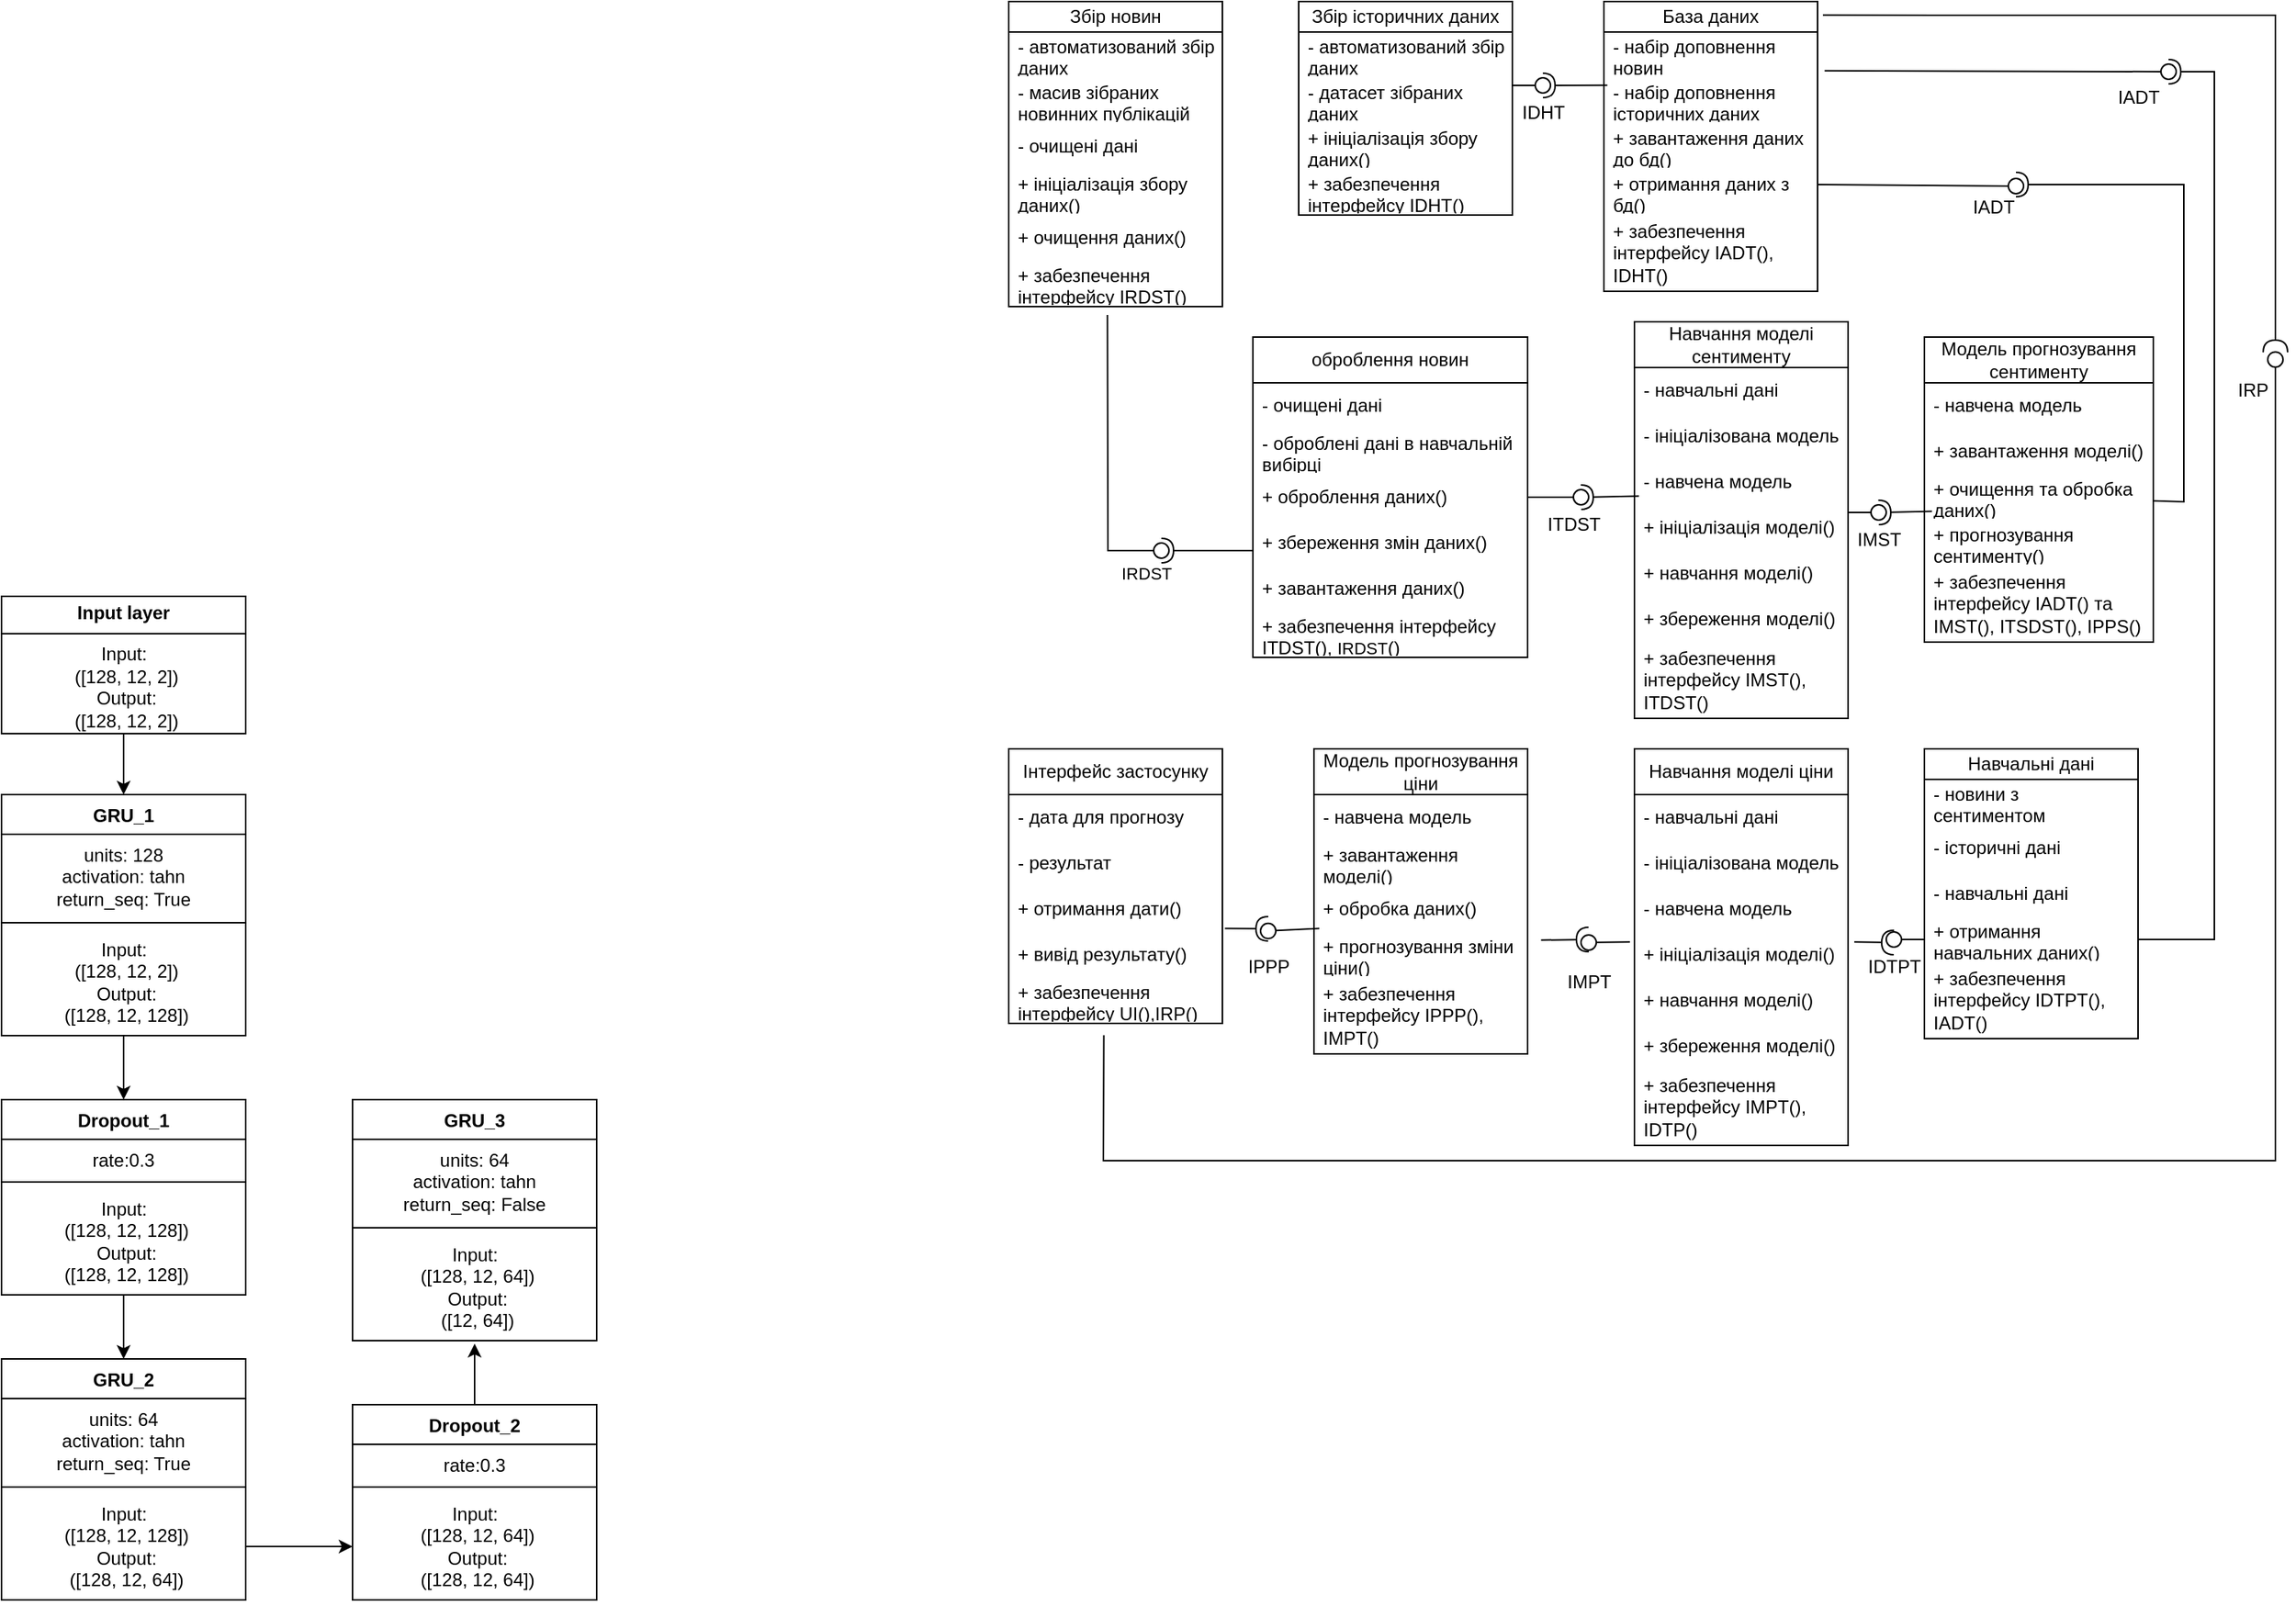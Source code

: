 <mxfile version="24.4.4" type="github">
  <diagram name="Page-1" id="M6WX8ptpPhpakJDy2QEp">
    <mxGraphModel dx="1977" dy="740" grid="1" gridSize="10" guides="1" tooltips="1" connect="1" arrows="1" fold="1" page="1" pageScale="1" pageWidth="850" pageHeight="1100" math="0" shadow="0">
      <root>
        <mxCell id="0" />
        <mxCell id="1" parent="0" />
        <mxCell id="2dCvmDyXezsV4eDbVFPW-2" value="Збір новин" style="swimlane;fontStyle=0;childLayout=stackLayout;horizontal=1;startSize=20;horizontalStack=0;resizeParent=1;resizeParentMax=0;resizeLast=0;collapsible=1;marginBottom=0;whiteSpace=wrap;html=1;" parent="1" vertex="1">
          <mxGeometry x="-110" y="240" width="140" height="200" as="geometry">
            <mxRectangle x="60" y="530" width="100" height="30" as="alternateBounds" />
          </mxGeometry>
        </mxCell>
        <mxCell id="2dCvmDyXezsV4eDbVFPW-3" value="- автоматизований збір даних" style="text;strokeColor=none;fillColor=none;align=left;verticalAlign=middle;spacingLeft=4;spacingRight=4;overflow=hidden;points=[[0,0.5],[1,0.5]];portConstraint=eastwest;rotatable=0;whiteSpace=wrap;html=1;" parent="2dCvmDyXezsV4eDbVFPW-2" vertex="1">
          <mxGeometry y="20" width="140" height="30" as="geometry" />
        </mxCell>
        <mxCell id="2dCvmDyXezsV4eDbVFPW-4" value="- масив зібраних новинних публікацій" style="text;strokeColor=none;fillColor=none;align=left;verticalAlign=middle;spacingLeft=4;spacingRight=4;overflow=hidden;points=[[0,0.5],[1,0.5]];portConstraint=eastwest;rotatable=0;whiteSpace=wrap;html=1;" parent="2dCvmDyXezsV4eDbVFPW-2" vertex="1">
          <mxGeometry y="50" width="140" height="30" as="geometry" />
        </mxCell>
        <mxCell id="2dCvmDyXezsV4eDbVFPW-83" value="- очищені дані" style="text;strokeColor=none;fillColor=none;align=left;verticalAlign=middle;spacingLeft=4;spacingRight=4;overflow=hidden;points=[[0,0.5],[1,0.5]];portConstraint=eastwest;rotatable=0;whiteSpace=wrap;html=1;" parent="2dCvmDyXezsV4eDbVFPW-2" vertex="1">
          <mxGeometry y="80" width="140" height="30" as="geometry" />
        </mxCell>
        <mxCell id="2dCvmDyXezsV4eDbVFPW-14" value="+ ініціалізація збору даних()" style="text;strokeColor=none;fillColor=none;align=left;verticalAlign=middle;spacingLeft=4;spacingRight=4;overflow=hidden;points=[[0,0.5],[1,0.5]];portConstraint=eastwest;rotatable=0;whiteSpace=wrap;html=1;" parent="2dCvmDyXezsV4eDbVFPW-2" vertex="1">
          <mxGeometry y="110" width="140" height="30" as="geometry" />
        </mxCell>
        <mxCell id="2dCvmDyXezsV4eDbVFPW-84" value="+ очищення даних()" style="text;strokeColor=none;fillColor=none;align=left;verticalAlign=middle;spacingLeft=4;spacingRight=4;overflow=hidden;points=[[0,0.5],[1,0.5]];portConstraint=eastwest;rotatable=0;whiteSpace=wrap;html=1;" parent="2dCvmDyXezsV4eDbVFPW-2" vertex="1">
          <mxGeometry y="140" width="140" height="30" as="geometry" />
        </mxCell>
        <mxCell id="2dCvmDyXezsV4eDbVFPW-5" value="+ забезпечення інтерфейсу IRDST()" style="text;strokeColor=none;fillColor=none;align=left;verticalAlign=middle;spacingLeft=4;spacingRight=4;overflow=hidden;points=[[0,0.5],[1,0.5]];portConstraint=eastwest;rotatable=0;whiteSpace=wrap;html=1;" parent="2dCvmDyXezsV4eDbVFPW-2" vertex="1">
          <mxGeometry y="170" width="140" height="30" as="geometry" />
        </mxCell>
        <mxCell id="2dCvmDyXezsV4eDbVFPW-15" value="оброблення новин" style="swimlane;fontStyle=0;childLayout=stackLayout;horizontal=1;startSize=30;horizontalStack=0;resizeParent=1;resizeParentMax=0;resizeLast=0;collapsible=1;marginBottom=0;whiteSpace=wrap;html=1;" parent="1" vertex="1">
          <mxGeometry x="50" y="460" width="180" height="210" as="geometry">
            <mxRectangle x="60" y="530" width="100" height="30" as="alternateBounds" />
          </mxGeometry>
        </mxCell>
        <mxCell id="2dCvmDyXezsV4eDbVFPW-17" value="- очищені дані" style="text;strokeColor=none;fillColor=none;align=left;verticalAlign=middle;spacingLeft=4;spacingRight=4;overflow=hidden;points=[[0,0.5],[1,0.5]];portConstraint=eastwest;rotatable=0;whiteSpace=wrap;html=1;" parent="2dCvmDyXezsV4eDbVFPW-15" vertex="1">
          <mxGeometry y="30" width="180" height="30" as="geometry" />
        </mxCell>
        <mxCell id="2dCvmDyXezsV4eDbVFPW-29" value="- оброблені дані в навчальній вибірці" style="text;strokeColor=none;fillColor=none;align=left;verticalAlign=middle;spacingLeft=4;spacingRight=4;overflow=hidden;points=[[0,0.5],[1,0.5]];portConstraint=eastwest;rotatable=0;whiteSpace=wrap;html=1;" parent="2dCvmDyXezsV4eDbVFPW-15" vertex="1">
          <mxGeometry y="60" width="180" height="30" as="geometry" />
        </mxCell>
        <mxCell id="2dCvmDyXezsV4eDbVFPW-30" value="+ оброблення даних()" style="text;strokeColor=none;fillColor=none;align=left;verticalAlign=middle;spacingLeft=4;spacingRight=4;overflow=hidden;points=[[0,0.5],[1,0.5]];portConstraint=eastwest;rotatable=0;whiteSpace=wrap;html=1;" parent="2dCvmDyXezsV4eDbVFPW-15" vertex="1">
          <mxGeometry y="90" width="180" height="30" as="geometry" />
        </mxCell>
        <mxCell id="2dCvmDyXezsV4eDbVFPW-20" value="+ збереження змін даних()" style="text;strokeColor=none;fillColor=none;align=left;verticalAlign=middle;spacingLeft=4;spacingRight=4;overflow=hidden;points=[[0,0.5],[1,0.5]];portConstraint=eastwest;rotatable=0;whiteSpace=wrap;html=1;" parent="2dCvmDyXezsV4eDbVFPW-15" vertex="1">
          <mxGeometry y="120" width="180" height="30" as="geometry" />
        </mxCell>
        <mxCell id="2dCvmDyXezsV4eDbVFPW-19" value="+ завантаження даних()" style="text;strokeColor=none;fillColor=none;align=left;verticalAlign=middle;spacingLeft=4;spacingRight=4;overflow=hidden;points=[[0,0.5],[1,0.5]];portConstraint=eastwest;rotatable=0;whiteSpace=wrap;html=1;" parent="2dCvmDyXezsV4eDbVFPW-15" vertex="1">
          <mxGeometry y="150" width="180" height="30" as="geometry" />
        </mxCell>
        <mxCell id="2dCvmDyXezsV4eDbVFPW-21" value="+ забезпечення інтерфейсу ITDST(),&amp;nbsp;&lt;span style=&quot;font-size: 11px; text-align: center; text-wrap: nowrap; background-color: rgb(255, 255, 255);&quot;&gt;IRDST&lt;/span&gt;()" style="text;strokeColor=none;fillColor=none;align=left;verticalAlign=middle;spacingLeft=4;spacingRight=4;overflow=hidden;points=[[0,0.5],[1,0.5]];portConstraint=eastwest;rotatable=0;whiteSpace=wrap;html=1;" parent="2dCvmDyXezsV4eDbVFPW-15" vertex="1">
          <mxGeometry y="180" width="180" height="30" as="geometry" />
        </mxCell>
        <mxCell id="2dCvmDyXezsV4eDbVFPW-22" value="Навчання моделі сентименту" style="swimlane;fontStyle=0;childLayout=stackLayout;horizontal=1;startSize=30;horizontalStack=0;resizeParent=1;resizeParentMax=0;resizeLast=0;collapsible=1;marginBottom=0;whiteSpace=wrap;html=1;" parent="1" vertex="1">
          <mxGeometry x="300" y="450" width="140" height="260" as="geometry">
            <mxRectangle x="60" y="530" width="100" height="30" as="alternateBounds" />
          </mxGeometry>
        </mxCell>
        <mxCell id="2dCvmDyXezsV4eDbVFPW-31" value="- навчальні дані" style="text;strokeColor=none;fillColor=none;align=left;verticalAlign=middle;spacingLeft=4;spacingRight=4;overflow=hidden;points=[[0,0.5],[1,0.5]];portConstraint=eastwest;rotatable=0;whiteSpace=wrap;html=1;" parent="2dCvmDyXezsV4eDbVFPW-22" vertex="1">
          <mxGeometry y="30" width="140" height="30" as="geometry" />
        </mxCell>
        <mxCell id="2dCvmDyXezsV4eDbVFPW-23" value="- ініціалізована модель" style="text;strokeColor=none;fillColor=none;align=left;verticalAlign=middle;spacingLeft=4;spacingRight=4;overflow=hidden;points=[[0,0.5],[1,0.5]];portConstraint=eastwest;rotatable=0;whiteSpace=wrap;html=1;" parent="2dCvmDyXezsV4eDbVFPW-22" vertex="1">
          <mxGeometry y="60" width="140" height="30" as="geometry" />
        </mxCell>
        <mxCell id="2dCvmDyXezsV4eDbVFPW-24" value="- навчена модель" style="text;strokeColor=none;fillColor=none;align=left;verticalAlign=middle;spacingLeft=4;spacingRight=4;overflow=hidden;points=[[0,0.5],[1,0.5]];portConstraint=eastwest;rotatable=0;whiteSpace=wrap;html=1;" parent="2dCvmDyXezsV4eDbVFPW-22" vertex="1">
          <mxGeometry y="90" width="140" height="30" as="geometry" />
        </mxCell>
        <mxCell id="2dCvmDyXezsV4eDbVFPW-25" value="+ ініціалізація моделі()" style="text;strokeColor=none;fillColor=none;align=left;verticalAlign=middle;spacingLeft=4;spacingRight=4;overflow=hidden;points=[[0,0.5],[1,0.5]];portConstraint=eastwest;rotatable=0;whiteSpace=wrap;html=1;" parent="2dCvmDyXezsV4eDbVFPW-22" vertex="1">
          <mxGeometry y="120" width="140" height="30" as="geometry" />
        </mxCell>
        <mxCell id="2dCvmDyXezsV4eDbVFPW-26" value="+ навчання моделі()" style="text;strokeColor=none;fillColor=none;align=left;verticalAlign=middle;spacingLeft=4;spacingRight=4;overflow=hidden;points=[[0,0.5],[1,0.5]];portConstraint=eastwest;rotatable=0;whiteSpace=wrap;html=1;" parent="2dCvmDyXezsV4eDbVFPW-22" vertex="1">
          <mxGeometry y="150" width="140" height="30" as="geometry" />
        </mxCell>
        <mxCell id="2dCvmDyXezsV4eDbVFPW-27" value="+ збереження моделі()" style="text;strokeColor=none;fillColor=none;align=left;verticalAlign=middle;spacingLeft=4;spacingRight=4;overflow=hidden;points=[[0,0.5],[1,0.5]];portConstraint=eastwest;rotatable=0;whiteSpace=wrap;html=1;" parent="2dCvmDyXezsV4eDbVFPW-22" vertex="1">
          <mxGeometry y="180" width="140" height="30" as="geometry" />
        </mxCell>
        <mxCell id="2dCvmDyXezsV4eDbVFPW-28" value="+ забезпечення інтерфейсу IMST(), ITDST()" style="text;strokeColor=none;fillColor=none;align=left;verticalAlign=middle;spacingLeft=4;spacingRight=4;overflow=hidden;points=[[0,0.5],[1,0.5]];portConstraint=eastwest;rotatable=0;whiteSpace=wrap;html=1;" parent="2dCvmDyXezsV4eDbVFPW-22" vertex="1">
          <mxGeometry y="210" width="140" height="50" as="geometry" />
        </mxCell>
        <mxCell id="2dCvmDyXezsV4eDbVFPW-32" value="Модель прогнозування сентименту" style="swimlane;fontStyle=0;childLayout=stackLayout;horizontal=1;startSize=30;horizontalStack=0;resizeParent=1;resizeParentMax=0;resizeLast=0;collapsible=1;marginBottom=0;whiteSpace=wrap;html=1;" parent="1" vertex="1">
          <mxGeometry x="490" y="460" width="150" height="200" as="geometry">
            <mxRectangle x="60" y="530" width="100" height="30" as="alternateBounds" />
          </mxGeometry>
        </mxCell>
        <mxCell id="2dCvmDyXezsV4eDbVFPW-33" value="- навчена модель" style="text;strokeColor=none;fillColor=none;align=left;verticalAlign=middle;spacingLeft=4;spacingRight=4;overflow=hidden;points=[[0,0.5],[1,0.5]];portConstraint=eastwest;rotatable=0;whiteSpace=wrap;html=1;" parent="2dCvmDyXezsV4eDbVFPW-32" vertex="1">
          <mxGeometry y="30" width="150" height="30" as="geometry" />
        </mxCell>
        <mxCell id="2dCvmDyXezsV4eDbVFPW-36" value="+ завантаження моделі()" style="text;strokeColor=none;fillColor=none;align=left;verticalAlign=middle;spacingLeft=4;spacingRight=4;overflow=hidden;points=[[0,0.5],[1,0.5]];portConstraint=eastwest;rotatable=0;whiteSpace=wrap;html=1;" parent="2dCvmDyXezsV4eDbVFPW-32" vertex="1">
          <mxGeometry y="60" width="150" height="30" as="geometry" />
        </mxCell>
        <mxCell id="2dCvmDyXezsV4eDbVFPW-37" value="+ очищення та обробка даних()" style="text;strokeColor=none;fillColor=none;align=left;verticalAlign=middle;spacingLeft=4;spacingRight=4;overflow=hidden;points=[[0,0.5],[1,0.5]];portConstraint=eastwest;rotatable=0;whiteSpace=wrap;html=1;" parent="2dCvmDyXezsV4eDbVFPW-32" vertex="1">
          <mxGeometry y="90" width="150" height="30" as="geometry" />
        </mxCell>
        <mxCell id="2dCvmDyXezsV4eDbVFPW-38" value="+ прогнозування сентименту()" style="text;strokeColor=none;fillColor=none;align=left;verticalAlign=middle;spacingLeft=4;spacingRight=4;overflow=hidden;points=[[0,0.5],[1,0.5]];portConstraint=eastwest;rotatable=0;whiteSpace=wrap;html=1;" parent="2dCvmDyXezsV4eDbVFPW-32" vertex="1">
          <mxGeometry y="120" width="150" height="30" as="geometry" />
        </mxCell>
        <mxCell id="2dCvmDyXezsV4eDbVFPW-39" value="+ забезпечення інтерфейсу IADT() та IMST(), ITSDST(), IPPS()" style="text;strokeColor=none;fillColor=none;align=left;verticalAlign=middle;spacingLeft=4;spacingRight=4;overflow=hidden;points=[[0,0.5],[1,0.5]];portConstraint=eastwest;rotatable=0;whiteSpace=wrap;html=1;" parent="2dCvmDyXezsV4eDbVFPW-32" vertex="1">
          <mxGeometry y="150" width="150" height="50" as="geometry" />
        </mxCell>
        <mxCell id="2dCvmDyXezsV4eDbVFPW-40" value="Збір історичних даних" style="swimlane;fontStyle=0;childLayout=stackLayout;horizontal=1;startSize=20;horizontalStack=0;resizeParent=1;resizeParentMax=0;resizeLast=0;collapsible=1;marginBottom=0;whiteSpace=wrap;html=1;" parent="1" vertex="1">
          <mxGeometry x="80" y="240" width="140" height="140" as="geometry">
            <mxRectangle x="60" y="530" width="100" height="30" as="alternateBounds" />
          </mxGeometry>
        </mxCell>
        <mxCell id="2dCvmDyXezsV4eDbVFPW-41" value="- автоматизований збір даних" style="text;strokeColor=none;fillColor=none;align=left;verticalAlign=middle;spacingLeft=4;spacingRight=4;overflow=hidden;points=[[0,0.5],[1,0.5]];portConstraint=eastwest;rotatable=0;whiteSpace=wrap;html=1;" parent="2dCvmDyXezsV4eDbVFPW-40" vertex="1">
          <mxGeometry y="20" width="140" height="30" as="geometry" />
        </mxCell>
        <mxCell id="2dCvmDyXezsV4eDbVFPW-42" value="- датасет зібраних даних" style="text;strokeColor=none;fillColor=none;align=left;verticalAlign=middle;spacingLeft=4;spacingRight=4;overflow=hidden;points=[[0,0.5],[1,0.5]];portConstraint=eastwest;rotatable=0;whiteSpace=wrap;html=1;" parent="2dCvmDyXezsV4eDbVFPW-40" vertex="1">
          <mxGeometry y="50" width="140" height="30" as="geometry" />
        </mxCell>
        <mxCell id="2dCvmDyXezsV4eDbVFPW-43" value="+ ініціалізація збору даних()" style="text;strokeColor=none;fillColor=none;align=left;verticalAlign=middle;spacingLeft=4;spacingRight=4;overflow=hidden;points=[[0,0.5],[1,0.5]];portConstraint=eastwest;rotatable=0;whiteSpace=wrap;html=1;" parent="2dCvmDyXezsV4eDbVFPW-40" vertex="1">
          <mxGeometry y="80" width="140" height="30" as="geometry" />
        </mxCell>
        <mxCell id="2dCvmDyXezsV4eDbVFPW-44" value="+ забезпечення інтерфейсу IDHT()" style="text;strokeColor=none;fillColor=none;align=left;verticalAlign=middle;spacingLeft=4;spacingRight=4;overflow=hidden;points=[[0,0.5],[1,0.5]];portConstraint=eastwest;rotatable=0;whiteSpace=wrap;html=1;" parent="2dCvmDyXezsV4eDbVFPW-40" vertex="1">
          <mxGeometry y="110" width="140" height="30" as="geometry" />
        </mxCell>
        <mxCell id="2dCvmDyXezsV4eDbVFPW-46" value="База даних" style="swimlane;fontStyle=0;childLayout=stackLayout;horizontal=1;startSize=20;horizontalStack=0;resizeParent=1;resizeParentMax=0;resizeLast=0;collapsible=1;marginBottom=0;whiteSpace=wrap;html=1;" parent="1" vertex="1">
          <mxGeometry x="280" y="240" width="140" height="190" as="geometry">
            <mxRectangle x="60" y="530" width="100" height="30" as="alternateBounds" />
          </mxGeometry>
        </mxCell>
        <mxCell id="2dCvmDyXezsV4eDbVFPW-47" value="- набір доповнення новин" style="text;strokeColor=none;fillColor=none;align=left;verticalAlign=middle;spacingLeft=4;spacingRight=4;overflow=hidden;points=[[0,0.5],[1,0.5]];portConstraint=eastwest;rotatable=0;whiteSpace=wrap;html=1;" parent="2dCvmDyXezsV4eDbVFPW-46" vertex="1">
          <mxGeometry y="20" width="140" height="30" as="geometry" />
        </mxCell>
        <mxCell id="2dCvmDyXezsV4eDbVFPW-48" value="- набір доповнення історичних даних" style="text;strokeColor=none;fillColor=none;align=left;verticalAlign=middle;spacingLeft=4;spacingRight=4;overflow=hidden;points=[[0,0.5],[1,0.5]];portConstraint=eastwest;rotatable=0;whiteSpace=wrap;html=1;" parent="2dCvmDyXezsV4eDbVFPW-46" vertex="1">
          <mxGeometry y="50" width="140" height="30" as="geometry" />
        </mxCell>
        <mxCell id="2dCvmDyXezsV4eDbVFPW-49" value="+ завантаження даних до бд()" style="text;strokeColor=none;fillColor=none;align=left;verticalAlign=middle;spacingLeft=4;spacingRight=4;overflow=hidden;points=[[0,0.5],[1,0.5]];portConstraint=eastwest;rotatable=0;whiteSpace=wrap;html=1;" parent="2dCvmDyXezsV4eDbVFPW-46" vertex="1">
          <mxGeometry y="80" width="140" height="30" as="geometry" />
        </mxCell>
        <mxCell id="2dCvmDyXezsV4eDbVFPW-51" value="+ отримання даних з бд()" style="text;strokeColor=none;fillColor=none;align=left;verticalAlign=middle;spacingLeft=4;spacingRight=4;overflow=hidden;points=[[0,0.5],[1,0.5]];portConstraint=eastwest;rotatable=0;whiteSpace=wrap;html=1;" parent="2dCvmDyXezsV4eDbVFPW-46" vertex="1">
          <mxGeometry y="110" width="140" height="30" as="geometry" />
        </mxCell>
        <mxCell id="2dCvmDyXezsV4eDbVFPW-50" value="+ забезпечення інтерфейсу IADT(), IDHT()" style="text;strokeColor=none;fillColor=none;align=left;verticalAlign=middle;spacingLeft=4;spacingRight=4;overflow=hidden;points=[[0,0.5],[1,0.5]];portConstraint=eastwest;rotatable=0;whiteSpace=wrap;html=1;" parent="2dCvmDyXezsV4eDbVFPW-46" vertex="1">
          <mxGeometry y="140" width="140" height="50" as="geometry" />
        </mxCell>
        <mxCell id="2dCvmDyXezsV4eDbVFPW-52" value="Навчальні дані" style="swimlane;fontStyle=0;childLayout=stackLayout;horizontal=1;startSize=20;horizontalStack=0;resizeParent=1;resizeParentMax=0;resizeLast=0;collapsible=1;marginBottom=0;whiteSpace=wrap;html=1;" parent="1" vertex="1">
          <mxGeometry x="490" y="730" width="140" height="190" as="geometry">
            <mxRectangle x="60" y="530" width="100" height="30" as="alternateBounds" />
          </mxGeometry>
        </mxCell>
        <mxCell id="2dCvmDyXezsV4eDbVFPW-53" value="- новини з сентиментом" style="text;strokeColor=none;fillColor=none;align=left;verticalAlign=middle;spacingLeft=4;spacingRight=4;overflow=hidden;points=[[0,0.5],[1,0.5]];portConstraint=eastwest;rotatable=0;whiteSpace=wrap;html=1;" parent="2dCvmDyXezsV4eDbVFPW-52" vertex="1">
          <mxGeometry y="20" width="140" height="30" as="geometry" />
        </mxCell>
        <mxCell id="2dCvmDyXezsV4eDbVFPW-54" value="- історичні дані" style="text;strokeColor=none;fillColor=none;align=left;verticalAlign=middle;spacingLeft=4;spacingRight=4;overflow=hidden;points=[[0,0.5],[1,0.5]];portConstraint=eastwest;rotatable=0;whiteSpace=wrap;html=1;" parent="2dCvmDyXezsV4eDbVFPW-52" vertex="1">
          <mxGeometry y="50" width="140" height="30" as="geometry" />
        </mxCell>
        <mxCell id="2dCvmDyXezsV4eDbVFPW-58" value="- навчальні дані" style="text;strokeColor=none;fillColor=none;align=left;verticalAlign=middle;spacingLeft=4;spacingRight=4;overflow=hidden;points=[[0,0.5],[1,0.5]];portConstraint=eastwest;rotatable=0;whiteSpace=wrap;html=1;" parent="2dCvmDyXezsV4eDbVFPW-52" vertex="1">
          <mxGeometry y="80" width="140" height="30" as="geometry" />
        </mxCell>
        <mxCell id="2dCvmDyXezsV4eDbVFPW-55" value="+ отримання навчальних даних()" style="text;strokeColor=none;fillColor=none;align=left;verticalAlign=middle;spacingLeft=4;spacingRight=4;overflow=hidden;points=[[0,0.5],[1,0.5]];portConstraint=eastwest;rotatable=0;whiteSpace=wrap;html=1;" parent="2dCvmDyXezsV4eDbVFPW-52" vertex="1">
          <mxGeometry y="110" width="140" height="30" as="geometry" />
        </mxCell>
        <mxCell id="2dCvmDyXezsV4eDbVFPW-57" value="+ забезпечення інтерфейсу IDTPT(), IADT()" style="text;strokeColor=none;fillColor=none;align=left;verticalAlign=middle;spacingLeft=4;spacingRight=4;overflow=hidden;points=[[0,0.5],[1,0.5]];portConstraint=eastwest;rotatable=0;whiteSpace=wrap;html=1;" parent="2dCvmDyXezsV4eDbVFPW-52" vertex="1">
          <mxGeometry y="140" width="140" height="50" as="geometry" />
        </mxCell>
        <mxCell id="2dCvmDyXezsV4eDbVFPW-59" value="Навчання моделі ціни" style="swimlane;fontStyle=0;childLayout=stackLayout;horizontal=1;startSize=30;horizontalStack=0;resizeParent=1;resizeParentMax=0;resizeLast=0;collapsible=1;marginBottom=0;whiteSpace=wrap;html=1;" parent="1" vertex="1">
          <mxGeometry x="300" y="730" width="140" height="260" as="geometry">
            <mxRectangle x="60" y="530" width="100" height="30" as="alternateBounds" />
          </mxGeometry>
        </mxCell>
        <mxCell id="2dCvmDyXezsV4eDbVFPW-60" value="- навчальні дані" style="text;strokeColor=none;fillColor=none;align=left;verticalAlign=middle;spacingLeft=4;spacingRight=4;overflow=hidden;points=[[0,0.5],[1,0.5]];portConstraint=eastwest;rotatable=0;whiteSpace=wrap;html=1;" parent="2dCvmDyXezsV4eDbVFPW-59" vertex="1">
          <mxGeometry y="30" width="140" height="30" as="geometry" />
        </mxCell>
        <mxCell id="2dCvmDyXezsV4eDbVFPW-61" value="- ініціалізована модель" style="text;strokeColor=none;fillColor=none;align=left;verticalAlign=middle;spacingLeft=4;spacingRight=4;overflow=hidden;points=[[0,0.5],[1,0.5]];portConstraint=eastwest;rotatable=0;whiteSpace=wrap;html=1;" parent="2dCvmDyXezsV4eDbVFPW-59" vertex="1">
          <mxGeometry y="60" width="140" height="30" as="geometry" />
        </mxCell>
        <mxCell id="2dCvmDyXezsV4eDbVFPW-62" value="- навчена модель" style="text;strokeColor=none;fillColor=none;align=left;verticalAlign=middle;spacingLeft=4;spacingRight=4;overflow=hidden;points=[[0,0.5],[1,0.5]];portConstraint=eastwest;rotatable=0;whiteSpace=wrap;html=1;" parent="2dCvmDyXezsV4eDbVFPW-59" vertex="1">
          <mxGeometry y="90" width="140" height="30" as="geometry" />
        </mxCell>
        <mxCell id="2dCvmDyXezsV4eDbVFPW-63" value="+ ініціалізація моделі()" style="text;strokeColor=none;fillColor=none;align=left;verticalAlign=middle;spacingLeft=4;spacingRight=4;overflow=hidden;points=[[0,0.5],[1,0.5]];portConstraint=eastwest;rotatable=0;whiteSpace=wrap;html=1;" parent="2dCvmDyXezsV4eDbVFPW-59" vertex="1">
          <mxGeometry y="120" width="140" height="30" as="geometry" />
        </mxCell>
        <mxCell id="2dCvmDyXezsV4eDbVFPW-64" value="+ навчання моделі()" style="text;strokeColor=none;fillColor=none;align=left;verticalAlign=middle;spacingLeft=4;spacingRight=4;overflow=hidden;points=[[0,0.5],[1,0.5]];portConstraint=eastwest;rotatable=0;whiteSpace=wrap;html=1;" parent="2dCvmDyXezsV4eDbVFPW-59" vertex="1">
          <mxGeometry y="150" width="140" height="30" as="geometry" />
        </mxCell>
        <mxCell id="2dCvmDyXezsV4eDbVFPW-65" value="+ збереження моделі()" style="text;strokeColor=none;fillColor=none;align=left;verticalAlign=middle;spacingLeft=4;spacingRight=4;overflow=hidden;points=[[0,0.5],[1,0.5]];portConstraint=eastwest;rotatable=0;whiteSpace=wrap;html=1;" parent="2dCvmDyXezsV4eDbVFPW-59" vertex="1">
          <mxGeometry y="180" width="140" height="30" as="geometry" />
        </mxCell>
        <mxCell id="2dCvmDyXezsV4eDbVFPW-66" value="+ забезпечення інтерфейсу IMPT(), IDTP()" style="text;strokeColor=none;fillColor=none;align=left;verticalAlign=middle;spacingLeft=4;spacingRight=4;overflow=hidden;points=[[0,0.5],[1,0.5]];portConstraint=eastwest;rotatable=0;whiteSpace=wrap;html=1;" parent="2dCvmDyXezsV4eDbVFPW-59" vertex="1">
          <mxGeometry y="210" width="140" height="50" as="geometry" />
        </mxCell>
        <mxCell id="2dCvmDyXezsV4eDbVFPW-67" value="Модель прогнозування ціни" style="swimlane;fontStyle=0;childLayout=stackLayout;horizontal=1;startSize=30;horizontalStack=0;resizeParent=1;resizeParentMax=0;resizeLast=0;collapsible=1;marginBottom=0;whiteSpace=wrap;html=1;" parent="1" vertex="1">
          <mxGeometry x="90" y="730" width="140" height="200" as="geometry">
            <mxRectangle x="60" y="530" width="100" height="30" as="alternateBounds" />
          </mxGeometry>
        </mxCell>
        <mxCell id="2dCvmDyXezsV4eDbVFPW-68" value="- навчена модель" style="text;strokeColor=none;fillColor=none;align=left;verticalAlign=middle;spacingLeft=4;spacingRight=4;overflow=hidden;points=[[0,0.5],[1,0.5]];portConstraint=eastwest;rotatable=0;whiteSpace=wrap;html=1;" parent="2dCvmDyXezsV4eDbVFPW-67" vertex="1">
          <mxGeometry y="30" width="140" height="30" as="geometry" />
        </mxCell>
        <mxCell id="2dCvmDyXezsV4eDbVFPW-71" value="+ завантаження моделі()" style="text;strokeColor=none;fillColor=none;align=left;verticalAlign=middle;spacingLeft=4;spacingRight=4;overflow=hidden;points=[[0,0.5],[1,0.5]];portConstraint=eastwest;rotatable=0;whiteSpace=wrap;html=1;" parent="2dCvmDyXezsV4eDbVFPW-67" vertex="1">
          <mxGeometry y="60" width="140" height="30" as="geometry" />
        </mxCell>
        <mxCell id="2dCvmDyXezsV4eDbVFPW-72" value="+ обробка даних()" style="text;strokeColor=none;fillColor=none;align=left;verticalAlign=middle;spacingLeft=4;spacingRight=4;overflow=hidden;points=[[0,0.5],[1,0.5]];portConstraint=eastwest;rotatable=0;whiteSpace=wrap;html=1;" parent="2dCvmDyXezsV4eDbVFPW-67" vertex="1">
          <mxGeometry y="90" width="140" height="30" as="geometry" />
        </mxCell>
        <mxCell id="2dCvmDyXezsV4eDbVFPW-73" value="+ прогнозування зміни ціни()" style="text;strokeColor=none;fillColor=none;align=left;verticalAlign=middle;spacingLeft=4;spacingRight=4;overflow=hidden;points=[[0,0.5],[1,0.5]];portConstraint=eastwest;rotatable=0;whiteSpace=wrap;html=1;" parent="2dCvmDyXezsV4eDbVFPW-67" vertex="1">
          <mxGeometry y="120" width="140" height="30" as="geometry" />
        </mxCell>
        <mxCell id="2dCvmDyXezsV4eDbVFPW-74" value="+ забезпечення інтерфейсу IPPP(), IMPT()" style="text;strokeColor=none;fillColor=none;align=left;verticalAlign=middle;spacingLeft=4;spacingRight=4;overflow=hidden;points=[[0,0.5],[1,0.5]];portConstraint=eastwest;rotatable=0;whiteSpace=wrap;html=1;" parent="2dCvmDyXezsV4eDbVFPW-67" vertex="1">
          <mxGeometry y="150" width="140" height="50" as="geometry" />
        </mxCell>
        <mxCell id="2dCvmDyXezsV4eDbVFPW-75" value="Інтерфейс застосунку" style="swimlane;fontStyle=0;childLayout=stackLayout;horizontal=1;startSize=30;horizontalStack=0;resizeParent=1;resizeParentMax=0;resizeLast=0;collapsible=1;marginBottom=0;whiteSpace=wrap;html=1;" parent="1" vertex="1">
          <mxGeometry x="-110" y="730" width="140" height="180" as="geometry">
            <mxRectangle x="60" y="530" width="100" height="30" as="alternateBounds" />
          </mxGeometry>
        </mxCell>
        <mxCell id="2dCvmDyXezsV4eDbVFPW-76" value="- дата для прогнозу" style="text;strokeColor=none;fillColor=none;align=left;verticalAlign=middle;spacingLeft=4;spacingRight=4;overflow=hidden;points=[[0,0.5],[1,0.5]];portConstraint=eastwest;rotatable=0;whiteSpace=wrap;html=1;" parent="2dCvmDyXezsV4eDbVFPW-75" vertex="1">
          <mxGeometry y="30" width="140" height="30" as="geometry" />
        </mxCell>
        <mxCell id="2dCvmDyXezsV4eDbVFPW-77" value="- результат" style="text;strokeColor=none;fillColor=none;align=left;verticalAlign=middle;spacingLeft=4;spacingRight=4;overflow=hidden;points=[[0,0.5],[1,0.5]];portConstraint=eastwest;rotatable=0;whiteSpace=wrap;html=1;" parent="2dCvmDyXezsV4eDbVFPW-75" vertex="1">
          <mxGeometry y="60" width="140" height="30" as="geometry" />
        </mxCell>
        <mxCell id="2dCvmDyXezsV4eDbVFPW-79" value="+ отримання дати()" style="text;strokeColor=none;fillColor=none;align=left;verticalAlign=middle;spacingLeft=4;spacingRight=4;overflow=hidden;points=[[0,0.5],[1,0.5]];portConstraint=eastwest;rotatable=0;whiteSpace=wrap;html=1;" parent="2dCvmDyXezsV4eDbVFPW-75" vertex="1">
          <mxGeometry y="90" width="140" height="30" as="geometry" />
        </mxCell>
        <mxCell id="2dCvmDyXezsV4eDbVFPW-80" value="+ вивід результату()" style="text;strokeColor=none;fillColor=none;align=left;verticalAlign=middle;spacingLeft=4;spacingRight=4;overflow=hidden;points=[[0,0.5],[1,0.5]];portConstraint=eastwest;rotatable=0;whiteSpace=wrap;html=1;" parent="2dCvmDyXezsV4eDbVFPW-75" vertex="1">
          <mxGeometry y="120" width="140" height="30" as="geometry" />
        </mxCell>
        <mxCell id="2dCvmDyXezsV4eDbVFPW-82" value="+ забезпечення інтерфейсу UI(),IRP()" style="text;strokeColor=none;fillColor=none;align=left;verticalAlign=middle;spacingLeft=4;spacingRight=4;overflow=hidden;points=[[0,0.5],[1,0.5]];portConstraint=eastwest;rotatable=0;whiteSpace=wrap;html=1;" parent="2dCvmDyXezsV4eDbVFPW-75" vertex="1">
          <mxGeometry y="150" width="140" height="30" as="geometry" />
        </mxCell>
        <mxCell id="2dCvmDyXezsV4eDbVFPW-94" value="" style="rounded=0;orthogonalLoop=1;jettySize=auto;html=1;endArrow=halfCircle;endFill=0;endSize=6;strokeWidth=1;sketch=0;exitX=-0.002;exitY=-0.333;exitDx=0;exitDy=0;exitPerimeter=0;" parent="1" source="2dCvmDyXezsV4eDbVFPW-19" edge="1">
          <mxGeometry relative="1" as="geometry">
            <mxPoint x="170" y="406" as="sourcePoint" />
            <mxPoint x="-10" y="600" as="targetPoint" />
          </mxGeometry>
        </mxCell>
        <mxCell id="2dCvmDyXezsV4eDbVFPW-95" value="" style="rounded=0;orthogonalLoop=1;jettySize=auto;html=1;endArrow=oval;endFill=0;sketch=0;sourcePerimeterSpacing=0;targetPerimeterSpacing=0;endSize=10;exitX=0.462;exitY=1.185;exitDx=0;exitDy=0;exitPerimeter=0;" parent="1" edge="1" source="2dCvmDyXezsV4eDbVFPW-5">
          <mxGeometry relative="1" as="geometry">
            <mxPoint x="40" y="406" as="sourcePoint" />
            <mxPoint x="-10" y="600" as="targetPoint" />
            <Array as="points">
              <mxPoint x="-45" y="600" />
            </Array>
          </mxGeometry>
        </mxCell>
        <mxCell id="2dCvmDyXezsV4eDbVFPW-135" value="IRDST" style="edgeLabel;html=1;align=center;verticalAlign=middle;resizable=0;points=[];" parent="2dCvmDyXezsV4eDbVFPW-95" vertex="1" connectable="0">
          <mxGeometry x="0.71" y="-10" relative="1" as="geometry">
            <mxPoint x="17" y="5" as="offset" />
          </mxGeometry>
        </mxCell>
        <mxCell id="2dCvmDyXezsV4eDbVFPW-96" value="" style="ellipse;whiteSpace=wrap;html=1;align=center;aspect=fixed;fillColor=none;strokeColor=none;resizable=0;perimeter=centerPerimeter;rotatable=0;allowArrows=0;points=[];outlineConnect=1;" parent="1" vertex="1">
          <mxGeometry x="145" y="401" width="10" height="10" as="geometry" />
        </mxCell>
        <mxCell id="2dCvmDyXezsV4eDbVFPW-106" value="" style="rounded=0;orthogonalLoop=1;jettySize=auto;html=1;endArrow=halfCircle;endFill=0;endSize=6;strokeWidth=1;sketch=0;exitX=0.016;exitY=0.161;exitDx=0;exitDy=0;exitPerimeter=0;" parent="1" source="2dCvmDyXezsV4eDbVFPW-48" target="2dCvmDyXezsV4eDbVFPW-108" edge="1">
          <mxGeometry relative="1" as="geometry">
            <mxPoint x="260" y="295" as="sourcePoint" />
          </mxGeometry>
        </mxCell>
        <mxCell id="2dCvmDyXezsV4eDbVFPW-107" value="" style="rounded=0;orthogonalLoop=1;jettySize=auto;html=1;endArrow=oval;endFill=0;sketch=0;sourcePerimeterSpacing=0;targetPerimeterSpacing=0;endSize=10;" parent="1" target="2dCvmDyXezsV4eDbVFPW-108" edge="1">
          <mxGeometry relative="1" as="geometry">
            <mxPoint x="220" y="295" as="sourcePoint" />
          </mxGeometry>
        </mxCell>
        <mxCell id="2dCvmDyXezsV4eDbVFPW-108" value="" style="ellipse;whiteSpace=wrap;html=1;align=center;aspect=fixed;fillColor=none;strokeColor=none;resizable=0;perimeter=centerPerimeter;rotatable=0;allowArrows=0;points=[];outlineConnect=1;" parent="1" vertex="1">
          <mxGeometry x="235" y="290" width="10" height="10" as="geometry" />
        </mxCell>
        <mxCell id="2dCvmDyXezsV4eDbVFPW-114" value="" style="ellipse;whiteSpace=wrap;html=1;align=center;aspect=fixed;fillColor=none;strokeColor=none;resizable=0;perimeter=centerPerimeter;rotatable=0;allowArrows=0;points=[];outlineConnect=1;" parent="1" vertex="1">
          <mxGeometry x="495" y="360" width="10" height="10" as="geometry" />
        </mxCell>
        <mxCell id="2dCvmDyXezsV4eDbVFPW-115" value="" style="rounded=0;orthogonalLoop=1;jettySize=auto;html=1;endArrow=halfCircle;endFill=0;endSize=6;strokeWidth=1;sketch=0;exitX=1;exitY=0.5;exitDx=0;exitDy=0;" parent="1" source="2dCvmDyXezsV4eDbVFPW-55" target="2dCvmDyXezsV4eDbVFPW-117" edge="1">
          <mxGeometry relative="1" as="geometry">
            <mxPoint x="680" y="870" as="sourcePoint" />
            <Array as="points">
              <mxPoint x="680" y="855" />
              <mxPoint x="680" y="286" />
            </Array>
          </mxGeometry>
        </mxCell>
        <mxCell id="2dCvmDyXezsV4eDbVFPW-116" value="" style="rounded=0;orthogonalLoop=1;jettySize=auto;html=1;endArrow=oval;endFill=0;sketch=0;sourcePerimeterSpacing=0;targetPerimeterSpacing=0;endSize=10;exitX=1.033;exitY=-0.153;exitDx=0;exitDy=0;exitPerimeter=0;" parent="1" source="2dCvmDyXezsV4eDbVFPW-48" target="2dCvmDyXezsV4eDbVFPW-117" edge="1">
          <mxGeometry relative="1" as="geometry">
            <mxPoint x="630" y="286" as="sourcePoint" />
          </mxGeometry>
        </mxCell>
        <mxCell id="2dCvmDyXezsV4eDbVFPW-117" value="" style="ellipse;whiteSpace=wrap;html=1;align=center;aspect=fixed;fillColor=none;strokeColor=none;resizable=0;perimeter=centerPerimeter;rotatable=0;allowArrows=0;points=[];outlineConnect=1;" parent="1" vertex="1">
          <mxGeometry x="645" y="281" width="10" height="10" as="geometry" />
        </mxCell>
        <mxCell id="2dCvmDyXezsV4eDbVFPW-120" value="" style="ellipse;whiteSpace=wrap;html=1;align=center;aspect=fixed;fillColor=none;strokeColor=none;resizable=0;perimeter=centerPerimeter;rotatable=0;allowArrows=0;points=[];outlineConnect=1;" parent="1" vertex="1">
          <mxGeometry x="235" y="431" width="10" height="10" as="geometry" />
        </mxCell>
        <mxCell id="2dCvmDyXezsV4eDbVFPW-121" value="" style="rounded=0;orthogonalLoop=1;jettySize=auto;html=1;endArrow=halfCircle;endFill=0;endSize=6;strokeWidth=1;sketch=0;exitX=0.021;exitY=-0.192;exitDx=0;exitDy=0;exitPerimeter=0;" parent="1" source="2dCvmDyXezsV4eDbVFPW-25" target="2dCvmDyXezsV4eDbVFPW-123" edge="1">
          <mxGeometry relative="1" as="geometry">
            <mxPoint x="285" y="565" as="sourcePoint" />
          </mxGeometry>
        </mxCell>
        <mxCell id="2dCvmDyXezsV4eDbVFPW-122" value="" style="rounded=0;orthogonalLoop=1;jettySize=auto;html=1;endArrow=oval;endFill=0;sketch=0;sourcePerimeterSpacing=0;targetPerimeterSpacing=0;endSize=10;exitX=1;exitY=0.5;exitDx=0;exitDy=0;" parent="1" source="2dCvmDyXezsV4eDbVFPW-15" target="2dCvmDyXezsV4eDbVFPW-123" edge="1">
          <mxGeometry relative="1" as="geometry">
            <mxPoint x="245" y="565" as="sourcePoint" />
          </mxGeometry>
        </mxCell>
        <mxCell id="2dCvmDyXezsV4eDbVFPW-123" value="" style="ellipse;whiteSpace=wrap;html=1;align=center;aspect=fixed;fillColor=none;strokeColor=none;resizable=0;perimeter=centerPerimeter;rotatable=0;allowArrows=0;points=[];outlineConnect=1;" parent="1" vertex="1">
          <mxGeometry x="260" y="560" width="10" height="10" as="geometry" />
        </mxCell>
        <mxCell id="2dCvmDyXezsV4eDbVFPW-124" value="" style="rounded=0;orthogonalLoop=1;jettySize=auto;html=1;endArrow=halfCircle;endFill=0;endSize=6;strokeWidth=1;sketch=0;exitX=0.033;exitY=-0.192;exitDx=0;exitDy=0;exitPerimeter=0;" parent="1" source="2dCvmDyXezsV4eDbVFPW-38" target="2dCvmDyXezsV4eDbVFPW-126" edge="1">
          <mxGeometry relative="1" as="geometry">
            <mxPoint x="480" y="575" as="sourcePoint" />
          </mxGeometry>
        </mxCell>
        <mxCell id="2dCvmDyXezsV4eDbVFPW-125" value="" style="rounded=0;orthogonalLoop=1;jettySize=auto;html=1;endArrow=oval;endFill=0;sketch=0;sourcePerimeterSpacing=0;targetPerimeterSpacing=0;endSize=10;" parent="1" target="2dCvmDyXezsV4eDbVFPW-126" edge="1">
          <mxGeometry relative="1" as="geometry">
            <mxPoint x="440" y="575" as="sourcePoint" />
          </mxGeometry>
        </mxCell>
        <mxCell id="2dCvmDyXezsV4eDbVFPW-126" value="" style="ellipse;whiteSpace=wrap;html=1;align=center;aspect=fixed;fillColor=none;strokeColor=none;resizable=0;perimeter=centerPerimeter;rotatable=0;allowArrows=0;points=[];outlineConnect=1;" parent="1" vertex="1">
          <mxGeometry x="455" y="570" width="10" height="10" as="geometry" />
        </mxCell>
        <mxCell id="2dCvmDyXezsV4eDbVFPW-127" value="" style="rounded=0;orthogonalLoop=1;jettySize=auto;html=1;endArrow=halfCircle;endFill=0;endSize=6;strokeWidth=1;sketch=0;exitX=1.063;exitY=0.18;exitDx=0;exitDy=0;exitPerimeter=0;" parent="1" source="2dCvmDyXezsV4eDbVFPW-73" edge="1">
          <mxGeometry relative="1" as="geometry">
            <mxPoint x="70" y="975" as="sourcePoint" />
            <mxPoint x="270" y="855" as="targetPoint" />
          </mxGeometry>
        </mxCell>
        <mxCell id="2dCvmDyXezsV4eDbVFPW-128" value="" style="rounded=0;orthogonalLoop=1;jettySize=auto;html=1;endArrow=oval;endFill=0;sketch=0;sourcePerimeterSpacing=0;targetPerimeterSpacing=0;endSize=10;exitX=0.025;exitY=0.925;exitDx=0;exitDy=0;exitPerimeter=0;" parent="1" source="2dCvmDyXezsV4eDbVFPW-72" edge="1">
          <mxGeometry relative="1" as="geometry">
            <mxPoint x="80" y="849.41" as="sourcePoint" />
            <mxPoint x="60" y="849.41" as="targetPoint" />
          </mxGeometry>
        </mxCell>
        <mxCell id="2dCvmDyXezsV4eDbVFPW-129" value="" style="ellipse;whiteSpace=wrap;html=1;align=center;aspect=fixed;fillColor=none;strokeColor=none;resizable=0;perimeter=centerPerimeter;rotatable=0;allowArrows=0;points=[];outlineConnect=1;" parent="1" vertex="1">
          <mxGeometry x="45" y="970" width="10" height="10" as="geometry" />
        </mxCell>
        <mxCell id="2dCvmDyXezsV4eDbVFPW-131" value="" style="rounded=0;orthogonalLoop=1;jettySize=auto;html=1;endArrow=halfCircle;endFill=0;endSize=6;strokeWidth=1;sketch=0;exitX=1.012;exitY=-0.075;exitDx=0;exitDy=0;exitPerimeter=0;" parent="1" source="2dCvmDyXezsV4eDbVFPW-80" edge="1">
          <mxGeometry relative="1" as="geometry">
            <mxPoint x="50" y="870" as="sourcePoint" />
            <mxPoint x="60" y="848" as="targetPoint" />
            <Array as="points" />
          </mxGeometry>
        </mxCell>
        <mxCell id="2dCvmDyXezsV4eDbVFPW-132" value="" style="rounded=0;orthogonalLoop=1;jettySize=auto;html=1;endArrow=oval;endFill=0;sketch=0;sourcePerimeterSpacing=0;targetPerimeterSpacing=0;endSize=10;exitX=-0.021;exitY=1.22;exitDx=0;exitDy=0;exitPerimeter=0;" parent="1" source="2dCvmDyXezsV4eDbVFPW-62" edge="1">
          <mxGeometry relative="1" as="geometry">
            <mxPoint x="104" y="858" as="sourcePoint" />
            <mxPoint x="270" y="857" as="targetPoint" />
          </mxGeometry>
        </mxCell>
        <mxCell id="2dCvmDyXezsV4eDbVFPW-133" value="" style="rounded=0;orthogonalLoop=1;jettySize=auto;html=1;endArrow=oval;endFill=0;sketch=0;sourcePerimeterSpacing=0;targetPerimeterSpacing=0;endSize=10;exitX=0;exitY=0.5;exitDx=0;exitDy=0;" parent="1" source="2dCvmDyXezsV4eDbVFPW-55" edge="1">
          <mxGeometry relative="1" as="geometry">
            <mxPoint x="307" y="867" as="sourcePoint" />
            <mxPoint x="470" y="855" as="targetPoint" />
          </mxGeometry>
        </mxCell>
        <mxCell id="2dCvmDyXezsV4eDbVFPW-134" value="" style="rounded=0;orthogonalLoop=1;jettySize=auto;html=1;endArrow=halfCircle;endFill=0;endSize=6;strokeWidth=1;sketch=0;exitX=1.029;exitY=0.22;exitDx=0;exitDy=0;exitPerimeter=0;" parent="1" source="2dCvmDyXezsV4eDbVFPW-63" edge="1">
          <mxGeometry relative="1" as="geometry">
            <mxPoint x="440" y="850" as="sourcePoint" />
            <mxPoint x="470" y="857" as="targetPoint" />
          </mxGeometry>
        </mxCell>
        <mxCell id="2dCvmDyXezsV4eDbVFPW-136" value="IDHT" style="text;html=1;align=center;verticalAlign=middle;resizable=0;points=[];autosize=1;strokeColor=none;fillColor=none;" parent="1" vertex="1">
          <mxGeometry x="215" y="298" width="50" height="30" as="geometry" />
        </mxCell>
        <mxCell id="2dCvmDyXezsV4eDbVFPW-139" value="IADT" style="text;html=1;align=center;verticalAlign=middle;resizable=0;points=[];autosize=1;strokeColor=none;fillColor=none;" parent="1" vertex="1">
          <mxGeometry x="605" y="288" width="50" height="30" as="geometry" />
        </mxCell>
        <mxCell id="2dCvmDyXezsV4eDbVFPW-140" value="ITDST" style="text;html=1;align=center;verticalAlign=middle;resizable=0;points=[];autosize=1;strokeColor=none;fillColor=none;" parent="1" vertex="1">
          <mxGeometry x="230" y="568" width="60" height="30" as="geometry" />
        </mxCell>
        <mxCell id="2dCvmDyXezsV4eDbVFPW-141" value="IMST" style="text;html=1;align=center;verticalAlign=middle;resizable=0;points=[];autosize=1;strokeColor=none;fillColor=none;" parent="1" vertex="1">
          <mxGeometry x="435" y="578" width="50" height="30" as="geometry" />
        </mxCell>
        <mxCell id="2dCvmDyXezsV4eDbVFPW-144" value="" style="ellipse;whiteSpace=wrap;html=1;align=center;aspect=fixed;fillColor=none;strokeColor=none;resizable=0;perimeter=centerPerimeter;rotatable=0;allowArrows=0;points=[];outlineConnect=1;" parent="1" vertex="1">
          <mxGeometry x="265" y="710" width="10" height="10" as="geometry" />
        </mxCell>
        <mxCell id="2dCvmDyXezsV4eDbVFPW-147" value="IDTPT" style="text;html=1;align=center;verticalAlign=middle;resizable=0;points=[];autosize=1;strokeColor=none;fillColor=none;" parent="1" vertex="1">
          <mxGeometry x="440" y="858" width="60" height="30" as="geometry" />
        </mxCell>
        <mxCell id="2dCvmDyXezsV4eDbVFPW-148" value="IMPT" style="text;html=1;align=center;verticalAlign=middle;resizable=0;points=[];autosize=1;strokeColor=none;fillColor=none;" parent="1" vertex="1">
          <mxGeometry x="245" y="868" width="50" height="30" as="geometry" />
        </mxCell>
        <mxCell id="2dCvmDyXezsV4eDbVFPW-149" value="IPPP" style="text;html=1;align=center;verticalAlign=middle;resizable=0;points=[];autosize=1;strokeColor=none;fillColor=none;" parent="1" vertex="1">
          <mxGeometry x="35" y="858" width="50" height="30" as="geometry" />
        </mxCell>
        <mxCell id="2dCvmDyXezsV4eDbVFPW-155" value="" style="rounded=0;orthogonalLoop=1;jettySize=auto;html=1;endArrow=oval;endFill=0;sketch=0;sourcePerimeterSpacing=0;targetPerimeterSpacing=0;endSize=10;exitX=0.445;exitY=1.259;exitDx=0;exitDy=0;exitPerimeter=0;" parent="1" source="2dCvmDyXezsV4eDbVFPW-82" edge="1">
          <mxGeometry relative="1" as="geometry">
            <mxPoint x="435" y="295" as="sourcePoint" />
            <mxPoint x="720" y="474.706" as="targetPoint" />
            <Array as="points">
              <mxPoint x="-48" y="1000" />
              <mxPoint x="720" y="1000" />
            </Array>
          </mxGeometry>
        </mxCell>
        <mxCell id="2dCvmDyXezsV4eDbVFPW-156" value="" style="rounded=0;orthogonalLoop=1;jettySize=auto;html=1;endArrow=halfCircle;endFill=0;endSize=6;strokeWidth=1;sketch=0;exitX=1.025;exitY=0.047;exitDx=0;exitDy=0;exitPerimeter=0;" parent="1" source="2dCvmDyXezsV4eDbVFPW-46" edge="1">
          <mxGeometry relative="1" as="geometry">
            <mxPoint x="640" y="865" as="sourcePoint" />
            <mxPoint x="720" y="470" as="targetPoint" />
            <Array as="points">
              <mxPoint x="720" y="249" />
            </Array>
          </mxGeometry>
        </mxCell>
        <mxCell id="2dCvmDyXezsV4eDbVFPW-157" value="IRP" style="text;html=1;align=center;verticalAlign=middle;resizable=0;points=[];autosize=1;strokeColor=none;fillColor=none;" parent="1" vertex="1">
          <mxGeometry x="685" y="480" width="40" height="30" as="geometry" />
        </mxCell>
        <mxCell id="kE1290SMt9Lua6oU7Bf--1" value="" style="rounded=0;orthogonalLoop=1;jettySize=auto;html=1;endArrow=halfCircle;endFill=0;endSize=6;strokeWidth=1;sketch=0;" edge="1" parent="1" source="2dCvmDyXezsV4eDbVFPW-37">
          <mxGeometry relative="1" as="geometry">
            <mxPoint x="630" y="568" as="sourcePoint" />
            <Array as="points">
              <mxPoint x="660" y="568" />
              <mxPoint x="660" y="360" />
            </Array>
            <mxPoint x="550" y="360" as="targetPoint" />
          </mxGeometry>
        </mxCell>
        <mxCell id="kE1290SMt9Lua6oU7Bf--2" value="" style="rounded=0;orthogonalLoop=1;jettySize=auto;html=1;endArrow=oval;endFill=0;sketch=0;sourcePerimeterSpacing=0;targetPerimeterSpacing=0;endSize=10;exitX=1.033;exitY=-0.153;exitDx=0;exitDy=0;exitPerimeter=0;" edge="1" parent="1">
          <mxGeometry relative="1" as="geometry">
            <mxPoint x="420" y="360" as="sourcePoint" />
            <mxPoint x="550" y="361" as="targetPoint" />
          </mxGeometry>
        </mxCell>
        <mxCell id="kE1290SMt9Lua6oU7Bf--7" value="IADT" style="text;html=1;align=center;verticalAlign=middle;resizable=0;points=[];autosize=1;strokeColor=none;fillColor=none;" vertex="1" parent="1">
          <mxGeometry x="510" y="360" width="50" height="30" as="geometry" />
        </mxCell>
        <mxCell id="kE1290SMt9Lua6oU7Bf--13" value="" style="edgeStyle=orthogonalEdgeStyle;rounded=0;orthogonalLoop=1;jettySize=auto;html=1;entryX=0.5;entryY=0;entryDx=0;entryDy=0;" edge="1" parent="1" source="kE1290SMt9Lua6oU7Bf--8" target="kE1290SMt9Lua6oU7Bf--9">
          <mxGeometry relative="1" as="geometry">
            <mxPoint x="-690" y="750" as="targetPoint" />
          </mxGeometry>
        </mxCell>
        <mxCell id="kE1290SMt9Lua6oU7Bf--8" value="&lt;p style=&quot;margin:0px;margin-top:4px;text-align:center;&quot;&gt;&lt;b&gt;Input layer&lt;/b&gt;&lt;/p&gt;&lt;hr size=&quot;1&quot; style=&quot;border-style:solid;&quot;&gt;&lt;p style=&quot;text-align: center; margin: 0px 0px 0px 4px;&quot;&gt;Input:&amp;nbsp;&lt;/p&gt;&lt;p style=&quot;text-align: center; margin: 0px 0px 0px 4px;&quot;&gt;([128, 12, 2])&lt;/p&gt;&lt;p style=&quot;text-align: center; margin: 0px 0px 0px 4px;&quot;&gt;Output:&lt;/p&gt;&lt;p style=&quot;text-align: center; margin: 0px 0px 0px 4px;&quot;&gt;([128, 12, 2])&lt;br&gt;&lt;/p&gt;" style="verticalAlign=top;align=left;overflow=fill;html=1;whiteSpace=wrap;" vertex="1" parent="1">
          <mxGeometry x="-770" y="630" width="160" height="90" as="geometry" />
        </mxCell>
        <mxCell id="kE1290SMt9Lua6oU7Bf--18" style="edgeStyle=orthogonalEdgeStyle;rounded=0;orthogonalLoop=1;jettySize=auto;html=1;exitX=0.5;exitY=1;exitDx=0;exitDy=0;entryX=0.5;entryY=0;entryDx=0;entryDy=0;" edge="1" parent="1" source="kE1290SMt9Lua6oU7Bf--9" target="kE1290SMt9Lua6oU7Bf--14">
          <mxGeometry relative="1" as="geometry" />
        </mxCell>
        <mxCell id="kE1290SMt9Lua6oU7Bf--9" value="GRU_1" style="swimlane;fontStyle=1;align=center;verticalAlign=top;childLayout=stackLayout;horizontal=1;startSize=26;horizontalStack=0;resizeParent=1;resizeParentMax=0;resizeLast=0;collapsible=1;marginBottom=0;whiteSpace=wrap;html=1;" vertex="1" parent="1">
          <mxGeometry x="-770" y="760" width="160" height="158" as="geometry" />
        </mxCell>
        <mxCell id="kE1290SMt9Lua6oU7Bf--10" value="units: 128&lt;div&gt;activation: tahn&lt;/div&gt;&lt;div&gt;return_seq: True&lt;/div&gt;" style="text;strokeColor=none;fillColor=none;align=center;verticalAlign=top;spacingLeft=4;spacingRight=4;overflow=hidden;rotatable=0;points=[[0,0.5],[1,0.5]];portConstraint=eastwest;whiteSpace=wrap;html=1;" vertex="1" parent="kE1290SMt9Lua6oU7Bf--9">
          <mxGeometry y="26" width="160" height="54" as="geometry" />
        </mxCell>
        <mxCell id="kE1290SMt9Lua6oU7Bf--11" value="" style="line;strokeWidth=1;fillColor=none;align=left;verticalAlign=middle;spacingTop=-1;spacingLeft=3;spacingRight=3;rotatable=0;labelPosition=right;points=[];portConstraint=eastwest;strokeColor=inherit;" vertex="1" parent="kE1290SMt9Lua6oU7Bf--9">
          <mxGeometry y="80" width="160" height="8" as="geometry" />
        </mxCell>
        <mxCell id="kE1290SMt9Lua6oU7Bf--12" value="&lt;p style=&quot;margin: 0px 0px 0px 4px;&quot;&gt;Input:&amp;nbsp;&lt;/p&gt;&lt;p style=&quot;margin: 0px 0px 0px 4px;&quot;&gt;([128, 12, 2])&lt;/p&gt;&lt;p style=&quot;margin: 0px 0px 0px 4px;&quot;&gt;Output:&lt;/p&gt;&lt;p style=&quot;margin: 0px 0px 0px 4px;&quot;&gt;([128, 12, 128])&lt;/p&gt;" style="text;strokeColor=none;fillColor=none;align=center;verticalAlign=top;spacingLeft=4;spacingRight=4;overflow=hidden;rotatable=0;points=[[0,0.5],[1,0.5]];portConstraint=eastwest;whiteSpace=wrap;html=1;" vertex="1" parent="kE1290SMt9Lua6oU7Bf--9">
          <mxGeometry y="88" width="160" height="70" as="geometry" />
        </mxCell>
        <mxCell id="kE1290SMt9Lua6oU7Bf--23" value="" style="edgeStyle=orthogonalEdgeStyle;rounded=0;orthogonalLoop=1;jettySize=auto;html=1;entryX=0.5;entryY=0;entryDx=0;entryDy=0;" edge="1" parent="1" source="kE1290SMt9Lua6oU7Bf--14" target="kE1290SMt9Lua6oU7Bf--19">
          <mxGeometry relative="1" as="geometry" />
        </mxCell>
        <mxCell id="kE1290SMt9Lua6oU7Bf--14" value="Dropout_1" style="swimlane;fontStyle=1;align=center;verticalAlign=top;childLayout=stackLayout;horizontal=1;startSize=26;horizontalStack=0;resizeParent=1;resizeParentMax=0;resizeLast=0;collapsible=1;marginBottom=0;whiteSpace=wrap;html=1;" vertex="1" parent="1">
          <mxGeometry x="-770" y="960" width="160" height="128" as="geometry" />
        </mxCell>
        <mxCell id="kE1290SMt9Lua6oU7Bf--15" value="rate:0.3" style="text;strokeColor=none;fillColor=none;align=center;verticalAlign=top;spacingLeft=4;spacingRight=4;overflow=hidden;rotatable=0;points=[[0,0.5],[1,0.5]];portConstraint=eastwest;whiteSpace=wrap;html=1;" vertex="1" parent="kE1290SMt9Lua6oU7Bf--14">
          <mxGeometry y="26" width="160" height="24" as="geometry" />
        </mxCell>
        <mxCell id="kE1290SMt9Lua6oU7Bf--16" value="" style="line;strokeWidth=1;fillColor=none;align=left;verticalAlign=middle;spacingTop=-1;spacingLeft=3;spacingRight=3;rotatable=0;labelPosition=right;points=[];portConstraint=eastwest;strokeColor=inherit;" vertex="1" parent="kE1290SMt9Lua6oU7Bf--14">
          <mxGeometry y="50" width="160" height="8" as="geometry" />
        </mxCell>
        <mxCell id="kE1290SMt9Lua6oU7Bf--17" value="&lt;p style=&quot;margin: 0px 0px 0px 4px;&quot;&gt;Input:&amp;nbsp;&lt;/p&gt;&lt;p style=&quot;margin: 0px 0px 0px 4px;&quot;&gt;([128, 12, 128])&lt;/p&gt;&lt;p style=&quot;margin: 0px 0px 0px 4px;&quot;&gt;Output:&lt;/p&gt;&lt;p style=&quot;margin: 0px 0px 0px 4px;&quot;&gt;([128, 12, 128])&lt;/p&gt;" style="text;strokeColor=none;fillColor=none;align=center;verticalAlign=top;spacingLeft=4;spacingRight=4;overflow=hidden;rotatable=0;points=[[0,0.5],[1,0.5]];portConstraint=eastwest;whiteSpace=wrap;html=1;" vertex="1" parent="kE1290SMt9Lua6oU7Bf--14">
          <mxGeometry y="58" width="160" height="70" as="geometry" />
        </mxCell>
        <mxCell id="kE1290SMt9Lua6oU7Bf--19" value="GRU_2" style="swimlane;fontStyle=1;align=center;verticalAlign=top;childLayout=stackLayout;horizontal=1;startSize=26;horizontalStack=0;resizeParent=1;resizeParentMax=0;resizeLast=0;collapsible=1;marginBottom=0;whiteSpace=wrap;html=1;" vertex="1" parent="1">
          <mxGeometry x="-770" y="1130" width="160" height="158" as="geometry" />
        </mxCell>
        <mxCell id="kE1290SMt9Lua6oU7Bf--20" value="units: 64&lt;div&gt;activation: tahn&lt;/div&gt;&lt;div&gt;return_seq: True&lt;/div&gt;" style="text;strokeColor=none;fillColor=none;align=center;verticalAlign=top;spacingLeft=4;spacingRight=4;overflow=hidden;rotatable=0;points=[[0,0.5],[1,0.5]];portConstraint=eastwest;whiteSpace=wrap;html=1;" vertex="1" parent="kE1290SMt9Lua6oU7Bf--19">
          <mxGeometry y="26" width="160" height="54" as="geometry" />
        </mxCell>
        <mxCell id="kE1290SMt9Lua6oU7Bf--21" value="" style="line;strokeWidth=1;fillColor=none;align=left;verticalAlign=middle;spacingTop=-1;spacingLeft=3;spacingRight=3;rotatable=0;labelPosition=right;points=[];portConstraint=eastwest;strokeColor=inherit;" vertex="1" parent="kE1290SMt9Lua6oU7Bf--19">
          <mxGeometry y="80" width="160" height="8" as="geometry" />
        </mxCell>
        <mxCell id="kE1290SMt9Lua6oU7Bf--22" value="&lt;p style=&quot;margin: 0px 0px 0px 4px;&quot;&gt;Input:&amp;nbsp;&lt;/p&gt;&lt;p style=&quot;margin: 0px 0px 0px 4px;&quot;&gt;([128, 12, 128])&lt;/p&gt;&lt;p style=&quot;margin: 0px 0px 0px 4px;&quot;&gt;Output:&lt;/p&gt;&lt;p style=&quot;margin: 0px 0px 0px 4px;&quot;&gt;([128, 12, 64])&lt;/p&gt;" style="text;strokeColor=none;fillColor=none;align=center;verticalAlign=top;spacingLeft=4;spacingRight=4;overflow=hidden;rotatable=0;points=[[0,0.5],[1,0.5]];portConstraint=eastwest;whiteSpace=wrap;html=1;" vertex="1" parent="kE1290SMt9Lua6oU7Bf--19">
          <mxGeometry y="88" width="160" height="70" as="geometry" />
        </mxCell>
        <mxCell id="kE1290SMt9Lua6oU7Bf--33" value="" style="edgeStyle=orthogonalEdgeStyle;rounded=0;orthogonalLoop=1;jettySize=auto;html=1;" edge="1" parent="1" source="kE1290SMt9Lua6oU7Bf--24">
          <mxGeometry relative="1" as="geometry">
            <mxPoint x="-460" y="1120" as="targetPoint" />
            <Array as="points">
              <mxPoint x="-460" y="1139" />
              <mxPoint x="-460" y="1139" />
            </Array>
          </mxGeometry>
        </mxCell>
        <mxCell id="kE1290SMt9Lua6oU7Bf--24" value="Dropout_2" style="swimlane;fontStyle=1;align=center;verticalAlign=top;childLayout=stackLayout;horizontal=1;startSize=26;horizontalStack=0;resizeParent=1;resizeParentMax=0;resizeLast=0;collapsible=1;marginBottom=0;whiteSpace=wrap;html=1;" vertex="1" parent="1">
          <mxGeometry x="-540" y="1160" width="160" height="128" as="geometry" />
        </mxCell>
        <mxCell id="kE1290SMt9Lua6oU7Bf--25" value="rate:0.3" style="text;strokeColor=none;fillColor=none;align=center;verticalAlign=top;spacingLeft=4;spacingRight=4;overflow=hidden;rotatable=0;points=[[0,0.5],[1,0.5]];portConstraint=eastwest;whiteSpace=wrap;html=1;" vertex="1" parent="kE1290SMt9Lua6oU7Bf--24">
          <mxGeometry y="26" width="160" height="24" as="geometry" />
        </mxCell>
        <mxCell id="kE1290SMt9Lua6oU7Bf--26" value="" style="line;strokeWidth=1;fillColor=none;align=left;verticalAlign=middle;spacingTop=-1;spacingLeft=3;spacingRight=3;rotatable=0;labelPosition=right;points=[];portConstraint=eastwest;strokeColor=inherit;" vertex="1" parent="kE1290SMt9Lua6oU7Bf--24">
          <mxGeometry y="50" width="160" height="8" as="geometry" />
        </mxCell>
        <mxCell id="kE1290SMt9Lua6oU7Bf--27" value="&lt;p style=&quot;margin: 0px 0px 0px 4px;&quot;&gt;Input:&amp;nbsp;&lt;/p&gt;&lt;p style=&quot;margin: 0px 0px 0px 4px;&quot;&gt;([128, 12, 64])&lt;/p&gt;&lt;p style=&quot;margin: 0px 0px 0px 4px;&quot;&gt;Output:&lt;/p&gt;&lt;p style=&quot;margin: 0px 0px 0px 4px;&quot;&gt;([128, 12, 64])&lt;/p&gt;" style="text;strokeColor=none;fillColor=none;align=center;verticalAlign=top;spacingLeft=4;spacingRight=4;overflow=hidden;rotatable=0;points=[[0,0.5],[1,0.5]];portConstraint=eastwest;whiteSpace=wrap;html=1;" vertex="1" parent="kE1290SMt9Lua6oU7Bf--24">
          <mxGeometry y="58" width="160" height="70" as="geometry" />
        </mxCell>
        <mxCell id="kE1290SMt9Lua6oU7Bf--28" value="" style="edgeStyle=orthogonalEdgeStyle;rounded=0;orthogonalLoop=1;jettySize=auto;html=1;" edge="1" parent="1" source="kE1290SMt9Lua6oU7Bf--22" target="kE1290SMt9Lua6oU7Bf--27">
          <mxGeometry relative="1" as="geometry" />
        </mxCell>
        <mxCell id="kE1290SMt9Lua6oU7Bf--29" value="GRU_3" style="swimlane;fontStyle=1;align=center;verticalAlign=top;childLayout=stackLayout;horizontal=1;startSize=26;horizontalStack=0;resizeParent=1;resizeParentMax=0;resizeLast=0;collapsible=1;marginBottom=0;whiteSpace=wrap;html=1;" vertex="1" parent="1">
          <mxGeometry x="-540" y="960" width="160" height="158" as="geometry" />
        </mxCell>
        <mxCell id="kE1290SMt9Lua6oU7Bf--30" value="units: 64&lt;div&gt;activation: tahn&lt;/div&gt;&lt;div&gt;return_seq: False&lt;/div&gt;" style="text;strokeColor=none;fillColor=none;align=center;verticalAlign=top;spacingLeft=4;spacingRight=4;overflow=hidden;rotatable=0;points=[[0,0.5],[1,0.5]];portConstraint=eastwest;whiteSpace=wrap;html=1;" vertex="1" parent="kE1290SMt9Lua6oU7Bf--29">
          <mxGeometry y="26" width="160" height="54" as="geometry" />
        </mxCell>
        <mxCell id="kE1290SMt9Lua6oU7Bf--31" value="" style="line;strokeWidth=1;fillColor=none;align=left;verticalAlign=middle;spacingTop=-1;spacingLeft=3;spacingRight=3;rotatable=0;labelPosition=right;points=[];portConstraint=eastwest;strokeColor=inherit;" vertex="1" parent="kE1290SMt9Lua6oU7Bf--29">
          <mxGeometry y="80" width="160" height="8" as="geometry" />
        </mxCell>
        <mxCell id="kE1290SMt9Lua6oU7Bf--32" value="&lt;p style=&quot;margin: 0px 0px 0px 4px;&quot;&gt;Input:&amp;nbsp;&lt;/p&gt;&lt;p style=&quot;margin: 0px 0px 0px 4px;&quot;&gt;([128, 12, 64])&lt;/p&gt;&lt;p style=&quot;margin: 0px 0px 0px 4px;&quot;&gt;Output:&lt;/p&gt;&lt;p style=&quot;margin: 0px 0px 0px 4px;&quot;&gt;([12, 64])&lt;/p&gt;" style="text;strokeColor=none;fillColor=none;align=center;verticalAlign=top;spacingLeft=4;spacingRight=4;overflow=hidden;rotatable=0;points=[[0,0.5],[1,0.5]];portConstraint=eastwest;whiteSpace=wrap;html=1;" vertex="1" parent="kE1290SMt9Lua6oU7Bf--29">
          <mxGeometry y="88" width="160" height="70" as="geometry" />
        </mxCell>
      </root>
    </mxGraphModel>
  </diagram>
</mxfile>
